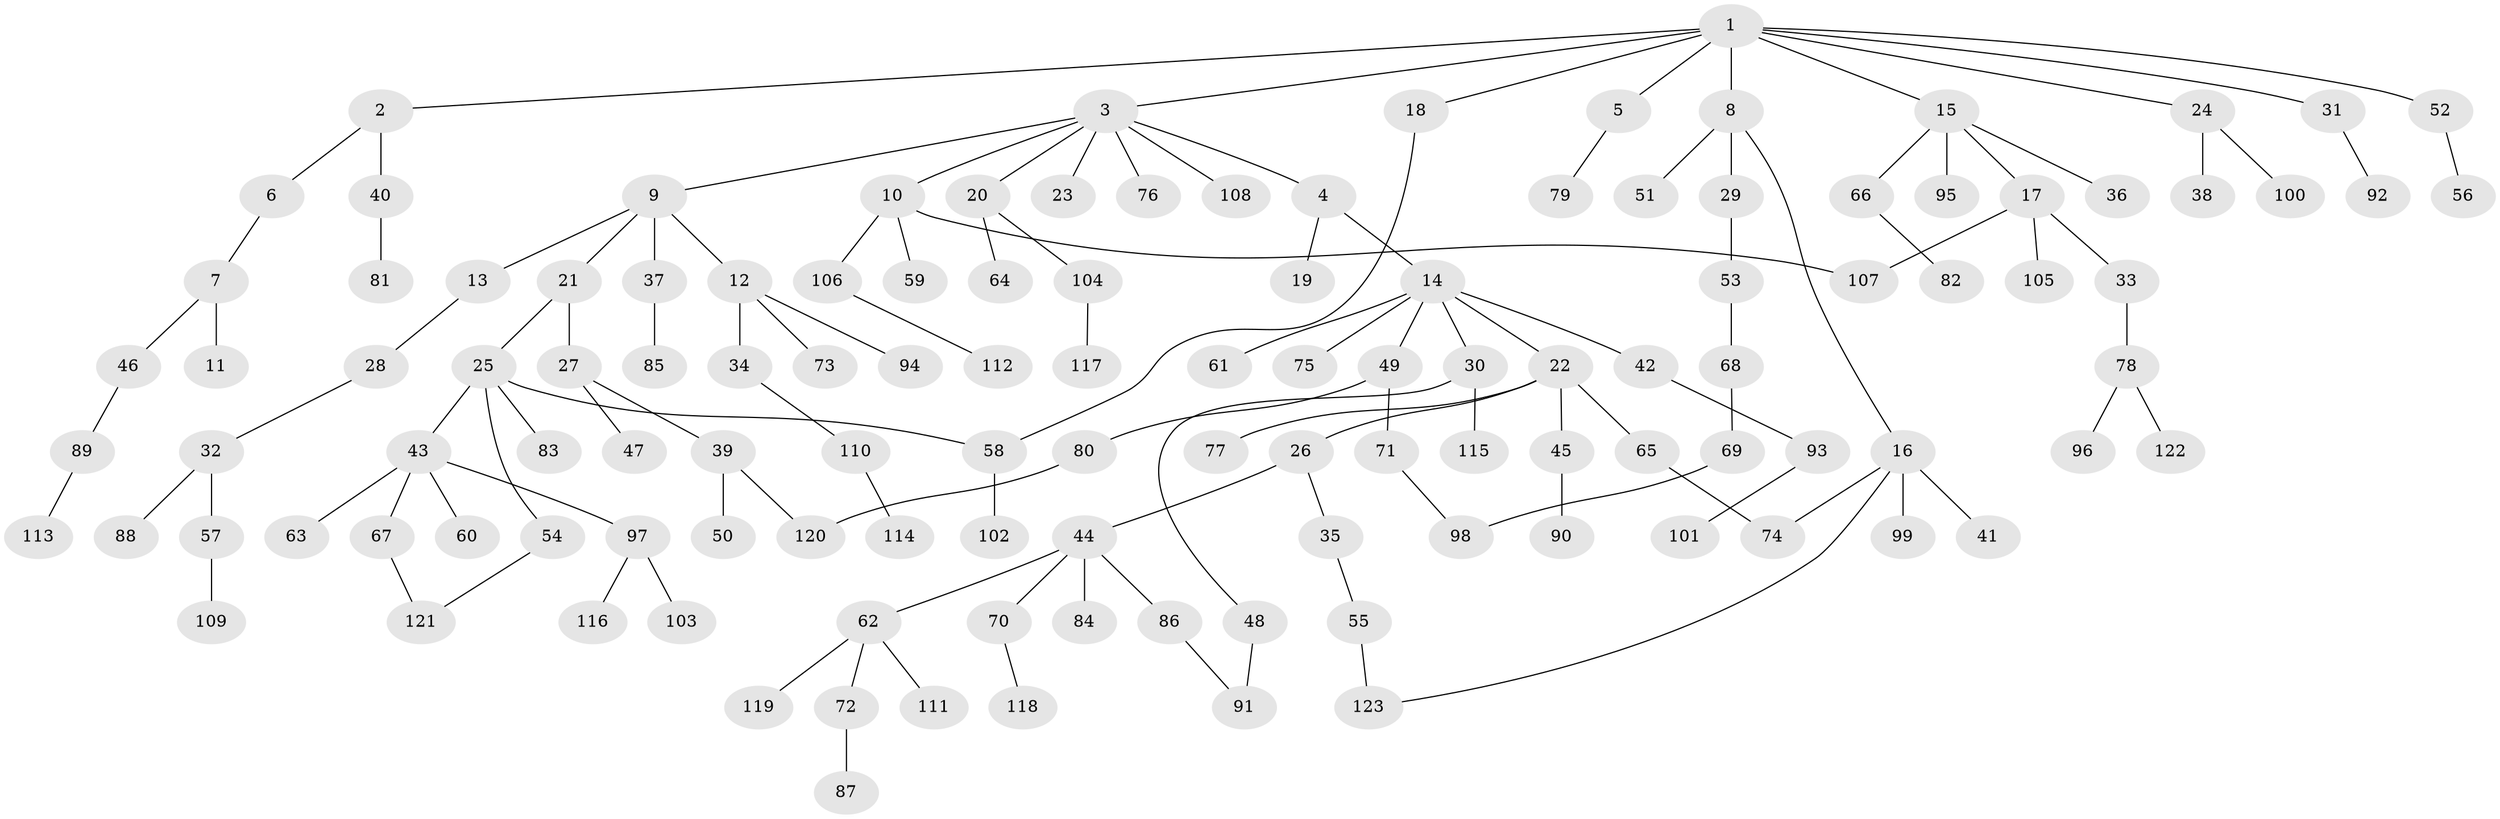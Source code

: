 // coarse degree distribution, {16: 0.01639344262295082, 1: 0.6065573770491803, 2: 0.2786885245901639, 4: 0.03278688524590164, 8: 0.01639344262295082, 6: 0.01639344262295082, 9: 0.01639344262295082, 10: 0.01639344262295082}
// Generated by graph-tools (version 1.1) at 2025/45/03/04/25 21:45:03]
// undirected, 123 vertices, 130 edges
graph export_dot {
graph [start="1"]
  node [color=gray90,style=filled];
  1;
  2;
  3;
  4;
  5;
  6;
  7;
  8;
  9;
  10;
  11;
  12;
  13;
  14;
  15;
  16;
  17;
  18;
  19;
  20;
  21;
  22;
  23;
  24;
  25;
  26;
  27;
  28;
  29;
  30;
  31;
  32;
  33;
  34;
  35;
  36;
  37;
  38;
  39;
  40;
  41;
  42;
  43;
  44;
  45;
  46;
  47;
  48;
  49;
  50;
  51;
  52;
  53;
  54;
  55;
  56;
  57;
  58;
  59;
  60;
  61;
  62;
  63;
  64;
  65;
  66;
  67;
  68;
  69;
  70;
  71;
  72;
  73;
  74;
  75;
  76;
  77;
  78;
  79;
  80;
  81;
  82;
  83;
  84;
  85;
  86;
  87;
  88;
  89;
  90;
  91;
  92;
  93;
  94;
  95;
  96;
  97;
  98;
  99;
  100;
  101;
  102;
  103;
  104;
  105;
  106;
  107;
  108;
  109;
  110;
  111;
  112;
  113;
  114;
  115;
  116;
  117;
  118;
  119;
  120;
  121;
  122;
  123;
  1 -- 2;
  1 -- 3;
  1 -- 5;
  1 -- 8;
  1 -- 15;
  1 -- 18;
  1 -- 24;
  1 -- 31;
  1 -- 52;
  2 -- 6;
  2 -- 40;
  3 -- 4;
  3 -- 9;
  3 -- 10;
  3 -- 20;
  3 -- 23;
  3 -- 76;
  3 -- 108;
  4 -- 14;
  4 -- 19;
  5 -- 79;
  6 -- 7;
  7 -- 11;
  7 -- 46;
  8 -- 16;
  8 -- 29;
  8 -- 51;
  9 -- 12;
  9 -- 13;
  9 -- 21;
  9 -- 37;
  10 -- 59;
  10 -- 106;
  10 -- 107;
  12 -- 34;
  12 -- 73;
  12 -- 94;
  13 -- 28;
  14 -- 22;
  14 -- 30;
  14 -- 42;
  14 -- 49;
  14 -- 61;
  14 -- 75;
  15 -- 17;
  15 -- 36;
  15 -- 66;
  15 -- 95;
  16 -- 41;
  16 -- 74;
  16 -- 99;
  16 -- 123;
  17 -- 33;
  17 -- 105;
  17 -- 107;
  18 -- 58;
  20 -- 64;
  20 -- 104;
  21 -- 25;
  21 -- 27;
  22 -- 26;
  22 -- 45;
  22 -- 65;
  22 -- 77;
  24 -- 38;
  24 -- 100;
  25 -- 43;
  25 -- 54;
  25 -- 83;
  25 -- 58;
  26 -- 35;
  26 -- 44;
  27 -- 39;
  27 -- 47;
  28 -- 32;
  29 -- 53;
  30 -- 48;
  30 -- 115;
  31 -- 92;
  32 -- 57;
  32 -- 88;
  33 -- 78;
  34 -- 110;
  35 -- 55;
  37 -- 85;
  39 -- 50;
  39 -- 120;
  40 -- 81;
  42 -- 93;
  43 -- 60;
  43 -- 63;
  43 -- 67;
  43 -- 97;
  44 -- 62;
  44 -- 70;
  44 -- 84;
  44 -- 86;
  45 -- 90;
  46 -- 89;
  48 -- 91;
  49 -- 71;
  49 -- 80;
  52 -- 56;
  53 -- 68;
  54 -- 121;
  55 -- 123;
  57 -- 109;
  58 -- 102;
  62 -- 72;
  62 -- 111;
  62 -- 119;
  65 -- 74;
  66 -- 82;
  67 -- 121;
  68 -- 69;
  69 -- 98;
  70 -- 118;
  71 -- 98;
  72 -- 87;
  78 -- 96;
  78 -- 122;
  80 -- 120;
  86 -- 91;
  89 -- 113;
  93 -- 101;
  97 -- 103;
  97 -- 116;
  104 -- 117;
  106 -- 112;
  110 -- 114;
}
